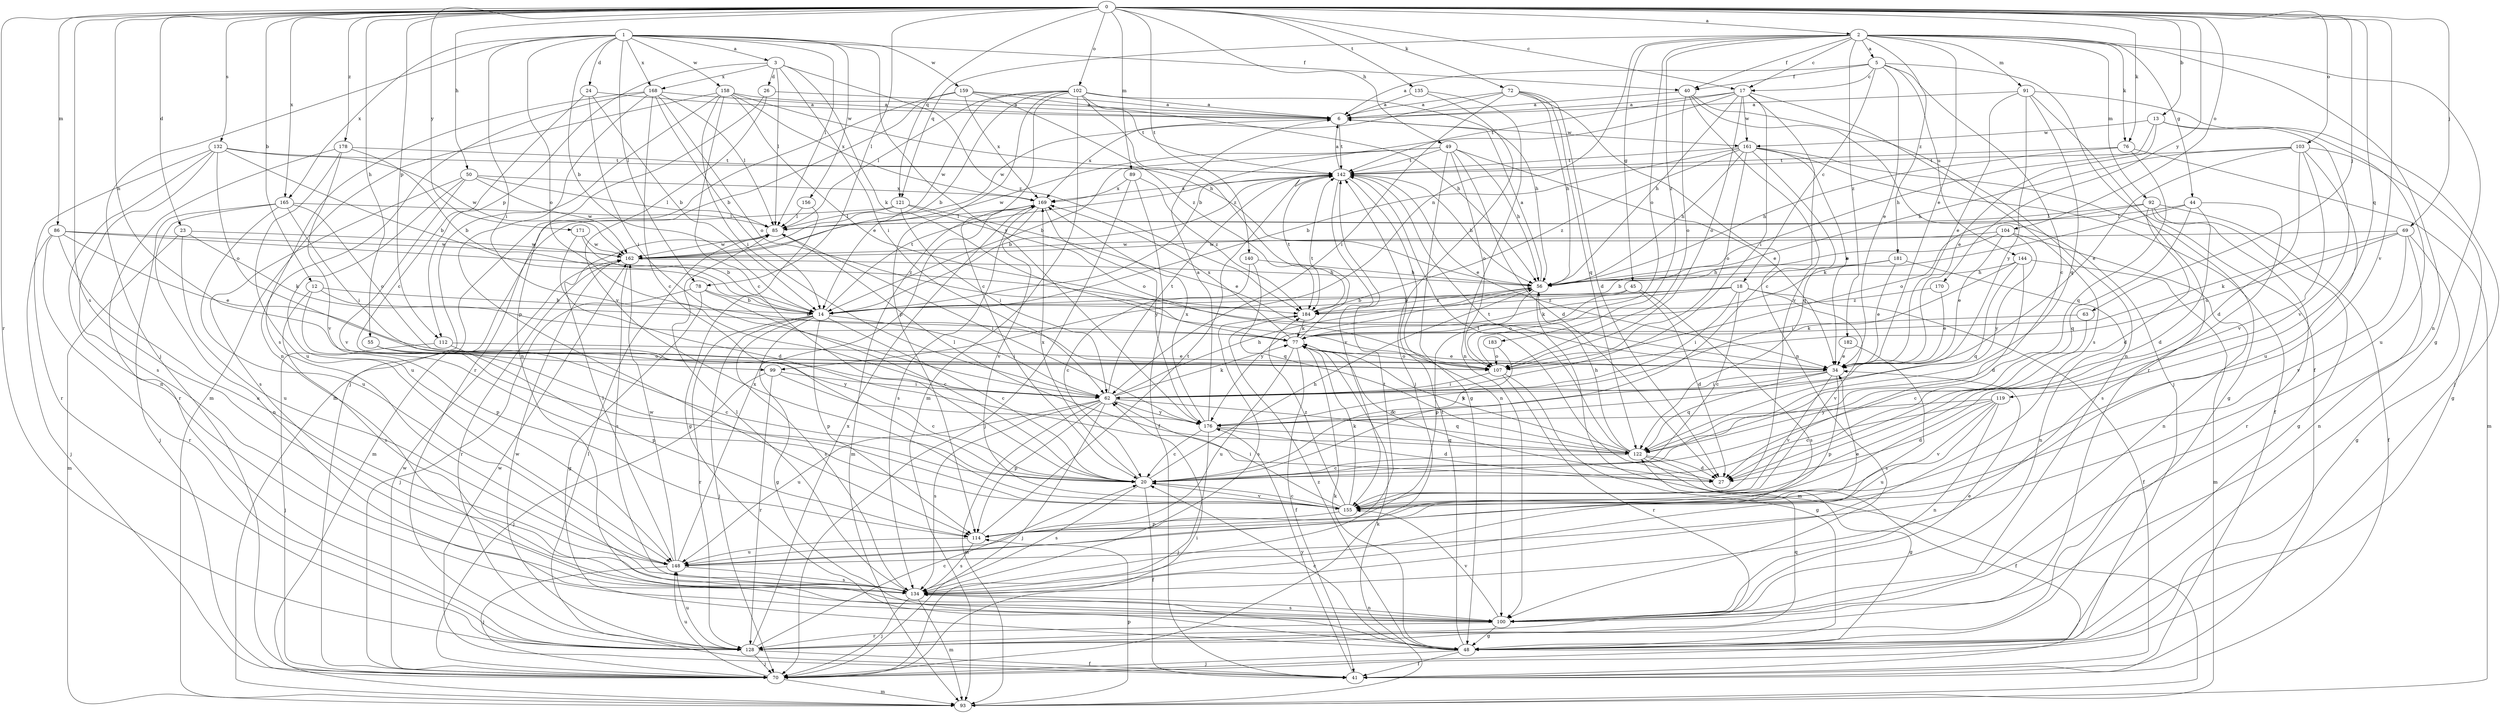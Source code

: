 strict digraph  {
0;
1;
2;
3;
5;
6;
12;
13;
14;
17;
18;
20;
23;
24;
26;
27;
34;
40;
41;
44;
45;
48;
49;
50;
55;
56;
62;
63;
69;
70;
72;
76;
77;
78;
85;
86;
89;
91;
92;
93;
99;
100;
102;
103;
104;
107;
112;
114;
119;
121;
122;
128;
132;
134;
135;
140;
142;
144;
148;
155;
156;
158;
159;
161;
162;
165;
168;
169;
170;
171;
176;
178;
181;
182;
183;
184;
0 -> 2  [label=a];
0 -> 12  [label=b];
0 -> 13  [label=b];
0 -> 17  [label=c];
0 -> 23  [label=d];
0 -> 49  [label=h];
0 -> 50  [label=h];
0 -> 55  [label=h];
0 -> 63  [label=j];
0 -> 69  [label=j];
0 -> 72  [label=k];
0 -> 76  [label=k];
0 -> 78  [label=l];
0 -> 86  [label=m];
0 -> 89  [label=m];
0 -> 99  [label=n];
0 -> 102  [label=o];
0 -> 103  [label=o];
0 -> 104  [label=o];
0 -> 112  [label=p];
0 -> 119  [label=q];
0 -> 121  [label=q];
0 -> 128  [label=r];
0 -> 132  [label=s];
0 -> 134  [label=s];
0 -> 135  [label=t];
0 -> 140  [label=t];
0 -> 155  [label=v];
0 -> 165  [label=x];
0 -> 170  [label=y];
0 -> 171  [label=y];
0 -> 178  [label=z];
1 -> 3  [label=a];
1 -> 14  [label=b];
1 -> 24  [label=d];
1 -> 40  [label=f];
1 -> 62  [label=i];
1 -> 70  [label=j];
1 -> 78  [label=l];
1 -> 85  [label=l];
1 -> 107  [label=o];
1 -> 156  [label=w];
1 -> 158  [label=w];
1 -> 159  [label=w];
1 -> 165  [label=x];
1 -> 168  [label=x];
1 -> 176  [label=y];
2 -> 5  [label=a];
2 -> 17  [label=c];
2 -> 34  [label=e];
2 -> 40  [label=f];
2 -> 44  [label=g];
2 -> 45  [label=g];
2 -> 48  [label=g];
2 -> 76  [label=k];
2 -> 91  [label=m];
2 -> 92  [label=m];
2 -> 99  [label=n];
2 -> 100  [label=n];
2 -> 107  [label=o];
2 -> 121  [label=q];
2 -> 181  [label=z];
2 -> 182  [label=z];
2 -> 183  [label=z];
3 -> 26  [label=d];
3 -> 62  [label=i];
3 -> 77  [label=k];
3 -> 85  [label=l];
3 -> 112  [label=p];
3 -> 168  [label=x];
3 -> 184  [label=z];
5 -> 6  [label=a];
5 -> 17  [label=c];
5 -> 18  [label=c];
5 -> 20  [label=c];
5 -> 34  [label=e];
5 -> 40  [label=f];
5 -> 41  [label=f];
5 -> 144  [label=u];
6 -> 142  [label=t];
6 -> 161  [label=w];
6 -> 169  [label=x];
12 -> 14  [label=b];
12 -> 77  [label=k];
12 -> 114  [label=p];
12 -> 134  [label=s];
13 -> 34  [label=e];
13 -> 56  [label=h];
13 -> 148  [label=u];
13 -> 155  [label=v];
13 -> 161  [label=w];
14 -> 20  [label=c];
14 -> 48  [label=g];
14 -> 62  [label=i];
14 -> 70  [label=j];
14 -> 114  [label=p];
14 -> 128  [label=r];
14 -> 134  [label=s];
14 -> 142  [label=t];
17 -> 6  [label=a];
17 -> 14  [label=b];
17 -> 20  [label=c];
17 -> 56  [label=h];
17 -> 62  [label=i];
17 -> 107  [label=o];
17 -> 134  [label=s];
17 -> 142  [label=t];
17 -> 161  [label=w];
18 -> 14  [label=b];
18 -> 20  [label=c];
18 -> 41  [label=f];
18 -> 62  [label=i];
18 -> 77  [label=k];
18 -> 155  [label=v];
18 -> 184  [label=z];
20 -> 41  [label=f];
20 -> 56  [label=h];
20 -> 134  [label=s];
20 -> 155  [label=v];
20 -> 169  [label=x];
23 -> 77  [label=k];
23 -> 93  [label=m];
23 -> 148  [label=u];
23 -> 162  [label=w];
24 -> 6  [label=a];
24 -> 14  [label=b];
24 -> 20  [label=c];
24 -> 62  [label=i];
26 -> 6  [label=a];
26 -> 100  [label=n];
26 -> 155  [label=v];
27 -> 142  [label=t];
34 -> 62  [label=i];
34 -> 114  [label=p];
34 -> 122  [label=q];
34 -> 155  [label=v];
34 -> 176  [label=y];
40 -> 6  [label=a];
40 -> 70  [label=j];
40 -> 100  [label=n];
40 -> 107  [label=o];
40 -> 155  [label=v];
41 -> 85  [label=l];
41 -> 162  [label=w];
41 -> 176  [label=y];
44 -> 27  [label=d];
44 -> 77  [label=k];
44 -> 85  [label=l];
44 -> 122  [label=q];
44 -> 134  [label=s];
45 -> 14  [label=b];
45 -> 27  [label=d];
45 -> 107  [label=o];
45 -> 134  [label=s];
48 -> 20  [label=c];
48 -> 41  [label=f];
48 -> 70  [label=j];
48 -> 77  [label=k];
48 -> 142  [label=t];
48 -> 184  [label=z];
49 -> 14  [label=b];
49 -> 27  [label=d];
49 -> 34  [label=e];
49 -> 48  [label=g];
49 -> 56  [label=h];
49 -> 107  [label=o];
49 -> 142  [label=t];
49 -> 162  [label=w];
50 -> 85  [label=l];
50 -> 134  [label=s];
50 -> 148  [label=u];
50 -> 155  [label=v];
50 -> 162  [label=w];
50 -> 169  [label=x];
55 -> 20  [label=c];
55 -> 107  [label=o];
55 -> 176  [label=y];
56 -> 6  [label=a];
56 -> 93  [label=m];
56 -> 114  [label=p];
56 -> 176  [label=y];
56 -> 184  [label=z];
62 -> 56  [label=h];
62 -> 70  [label=j];
62 -> 77  [label=k];
62 -> 93  [label=m];
62 -> 114  [label=p];
62 -> 122  [label=q];
62 -> 134  [label=s];
62 -> 142  [label=t];
62 -> 148  [label=u];
62 -> 176  [label=y];
63 -> 20  [label=c];
63 -> 77  [label=k];
69 -> 48  [label=g];
69 -> 77  [label=k];
69 -> 100  [label=n];
69 -> 107  [label=o];
69 -> 155  [label=v];
69 -> 162  [label=w];
70 -> 62  [label=i];
70 -> 93  [label=m];
70 -> 148  [label=u];
70 -> 162  [label=w];
72 -> 6  [label=a];
72 -> 27  [label=d];
72 -> 56  [label=h];
72 -> 62  [label=i];
72 -> 100  [label=n];
72 -> 122  [label=q];
72 -> 162  [label=w];
76 -> 56  [label=h];
76 -> 93  [label=m];
76 -> 122  [label=q];
76 -> 142  [label=t];
77 -> 27  [label=d];
77 -> 34  [label=e];
77 -> 41  [label=f];
77 -> 107  [label=o];
77 -> 142  [label=t];
77 -> 148  [label=u];
77 -> 169  [label=x];
78 -> 14  [label=b];
78 -> 20  [label=c];
78 -> 48  [label=g];
78 -> 70  [label=j];
85 -> 162  [label=w];
86 -> 34  [label=e];
86 -> 70  [label=j];
86 -> 128  [label=r];
86 -> 148  [label=u];
86 -> 162  [label=w];
86 -> 184  [label=z];
89 -> 41  [label=f];
89 -> 70  [label=j];
89 -> 169  [label=x];
89 -> 184  [label=z];
91 -> 6  [label=a];
91 -> 34  [label=e];
91 -> 70  [label=j];
91 -> 122  [label=q];
91 -> 128  [label=r];
91 -> 176  [label=y];
92 -> 27  [label=d];
92 -> 41  [label=f];
92 -> 48  [label=g];
92 -> 85  [label=l];
92 -> 107  [label=o];
92 -> 128  [label=r];
93 -> 77  [label=k];
93 -> 114  [label=p];
99 -> 20  [label=c];
99 -> 62  [label=i];
99 -> 70  [label=j];
99 -> 128  [label=r];
100 -> 34  [label=e];
100 -> 48  [label=g];
100 -> 128  [label=r];
100 -> 134  [label=s];
100 -> 155  [label=v];
102 -> 6  [label=a];
102 -> 14  [label=b];
102 -> 20  [label=c];
102 -> 56  [label=h];
102 -> 85  [label=l];
102 -> 93  [label=m];
102 -> 114  [label=p];
102 -> 142  [label=t];
102 -> 162  [label=w];
102 -> 184  [label=z];
103 -> 27  [label=d];
103 -> 34  [label=e];
103 -> 48  [label=g];
103 -> 56  [label=h];
103 -> 142  [label=t];
103 -> 148  [label=u];
103 -> 155  [label=v];
104 -> 34  [label=e];
104 -> 56  [label=h];
104 -> 100  [label=n];
104 -> 162  [label=w];
104 -> 176  [label=y];
107 -> 48  [label=g];
107 -> 62  [label=i];
107 -> 128  [label=r];
112 -> 34  [label=e];
112 -> 70  [label=j];
112 -> 114  [label=p];
114 -> 34  [label=e];
114 -> 134  [label=s];
114 -> 142  [label=t];
114 -> 148  [label=u];
119 -> 20  [label=c];
119 -> 27  [label=d];
119 -> 100  [label=n];
119 -> 148  [label=u];
119 -> 155  [label=v];
119 -> 176  [label=y];
121 -> 34  [label=e];
121 -> 62  [label=i];
121 -> 85  [label=l];
121 -> 93  [label=m];
121 -> 107  [label=o];
122 -> 20  [label=c];
122 -> 27  [label=d];
122 -> 41  [label=f];
122 -> 48  [label=g];
122 -> 56  [label=h];
122 -> 77  [label=k];
122 -> 85  [label=l];
122 -> 142  [label=t];
128 -> 20  [label=c];
128 -> 41  [label=f];
128 -> 70  [label=j];
128 -> 122  [label=q];
128 -> 148  [label=u];
128 -> 162  [label=w];
128 -> 169  [label=x];
132 -> 14  [label=b];
132 -> 100  [label=n];
132 -> 107  [label=o];
132 -> 128  [label=r];
132 -> 134  [label=s];
132 -> 142  [label=t];
132 -> 162  [label=w];
134 -> 70  [label=j];
134 -> 85  [label=l];
134 -> 93  [label=m];
134 -> 100  [label=n];
134 -> 142  [label=t];
135 -> 6  [label=a];
135 -> 70  [label=j];
135 -> 100  [label=n];
140 -> 20  [label=c];
140 -> 56  [label=h];
140 -> 122  [label=q];
142 -> 6  [label=a];
142 -> 14  [label=b];
142 -> 34  [label=e];
142 -> 56  [label=h];
142 -> 100  [label=n];
142 -> 155  [label=v];
142 -> 169  [label=x];
144 -> 27  [label=d];
144 -> 56  [label=h];
144 -> 62  [label=i];
144 -> 93  [label=m];
144 -> 122  [label=q];
148 -> 70  [label=j];
148 -> 85  [label=l];
148 -> 134  [label=s];
148 -> 162  [label=w];
148 -> 169  [label=x];
155 -> 20  [label=c];
155 -> 62  [label=i];
155 -> 77  [label=k];
155 -> 114  [label=p];
155 -> 184  [label=z];
156 -> 48  [label=g];
156 -> 85  [label=l];
158 -> 6  [label=a];
158 -> 20  [label=c];
158 -> 34  [label=e];
158 -> 56  [label=h];
158 -> 62  [label=i];
158 -> 70  [label=j];
158 -> 93  [label=m];
158 -> 169  [label=x];
159 -> 6  [label=a];
159 -> 56  [label=h];
159 -> 93  [label=m];
159 -> 128  [label=r];
159 -> 169  [label=x];
159 -> 184  [label=z];
161 -> 14  [label=b];
161 -> 34  [label=e];
161 -> 41  [label=f];
161 -> 48  [label=g];
161 -> 56  [label=h];
161 -> 107  [label=o];
161 -> 122  [label=q];
161 -> 142  [label=t];
161 -> 184  [label=z];
162 -> 56  [label=h];
162 -> 128  [label=r];
162 -> 134  [label=s];
165 -> 62  [label=i];
165 -> 70  [label=j];
165 -> 85  [label=l];
165 -> 100  [label=n];
165 -> 107  [label=o];
165 -> 148  [label=u];
168 -> 6  [label=a];
168 -> 14  [label=b];
168 -> 20  [label=c];
168 -> 85  [label=l];
168 -> 100  [label=n];
168 -> 107  [label=o];
168 -> 114  [label=p];
168 -> 134  [label=s];
169 -> 85  [label=l];
169 -> 93  [label=m];
169 -> 134  [label=s];
169 -> 155  [label=v];
169 -> 176  [label=y];
170 -> 34  [label=e];
170 -> 184  [label=z];
171 -> 14  [label=b];
171 -> 27  [label=d];
171 -> 162  [label=w];
176 -> 6  [label=a];
176 -> 20  [label=c];
176 -> 27  [label=d];
176 -> 70  [label=j];
176 -> 85  [label=l];
176 -> 122  [label=q];
176 -> 169  [label=x];
178 -> 14  [label=b];
178 -> 128  [label=r];
178 -> 142  [label=t];
178 -> 148  [label=u];
178 -> 155  [label=v];
181 -> 14  [label=b];
181 -> 34  [label=e];
181 -> 56  [label=h];
181 -> 100  [label=n];
182 -> 34  [label=e];
182 -> 134  [label=s];
183 -> 20  [label=c];
183 -> 107  [label=o];
184 -> 77  [label=k];
184 -> 134  [label=s];
184 -> 142  [label=t];
}
